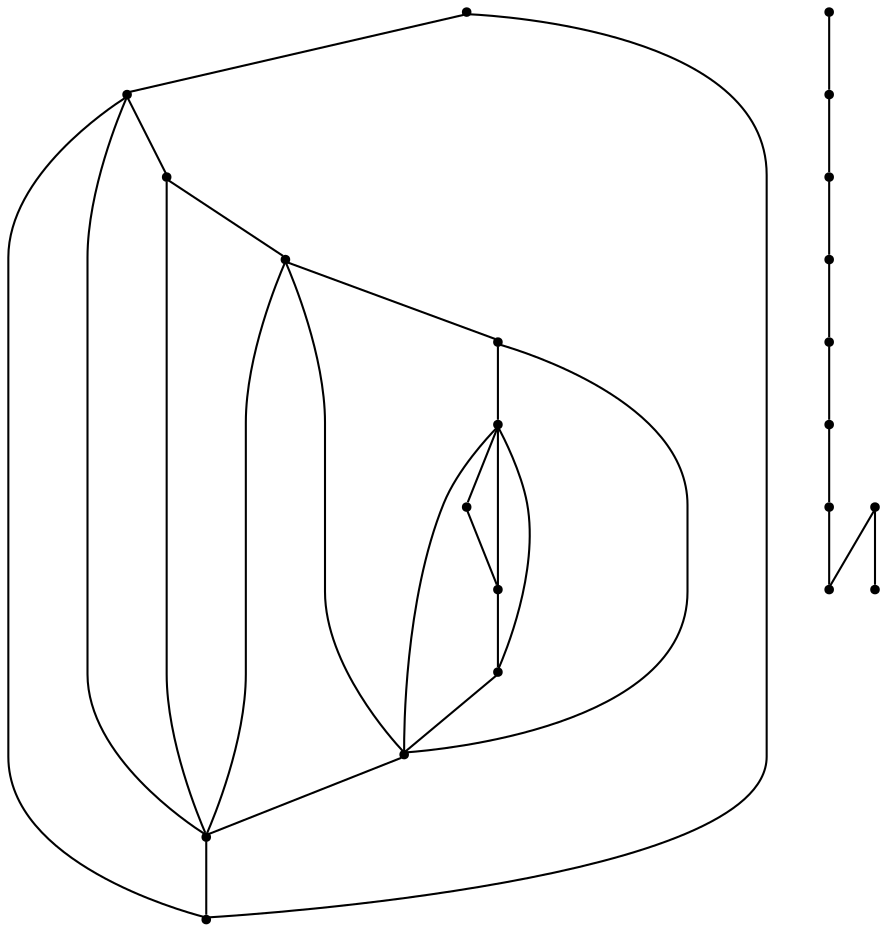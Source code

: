graph {
  node [shape=point,comment="{\"directed\":false,\"doi\":\"10.1007/978-3-031-22203-0_31\",\"figure\":\"4 (2)\"}"]

  v0 [pos="1574.388272701725,332.38311281726465"]
  v1 [pos="1505.2564711025889,263.2521584740136"]
  v2 [pos="1297.865135963914,263.2521584740136"]
  v3 [pos="1228.733207187943,263.2521584740136"]
  v4 [pos="1366.9969375630499,263.2521584740136"]
  v5 [pos="1436.128739162186,263.2521584740136"]
  v6 [pos="1505.2564711025889,401.50999357743194"]
  v7 [pos="1479.3606920850862,366.83824953939154"]
  v8 [pos="1462.0245817681066,298.09039482046944"]
  v9 [pos="1539.8245021141497,332.38295384816865"]
  v10 [pos="1436.128739162186,401.50999357743194"]
  v11 [pos="1411.1664381164883,298.09039482046944"]
  v12 [pos="1392.8927801689708,366.83824953939154"]
  v13 [pos="1366.9969375630499,401.50999357743194"]
  v14 [pos="1341.096961709979,298.09039482046944"]
  v15 [pos="1306.4247410760202,310.6550101230454"]
  v16 [pos="1306.4247410760202,366.83824953939154"]
  v17 [pos="1254.6332466294318,366.83824953939154"]
  v18 [pos="1297.8651359639143,401.50999357743194"]
  v19 [pos="1228.733207187943,401.50999357743194"]
  v20 [pos="1159.6014055888072,332.38311281726465"]
  v21 [pos="1194.169436600368,332.38295384816865"]

  v0 -- v1 [id="-1",pos="1574.388272701725,332.38311281726465 1505.2564711025889,263.2521584740136 1505.2564711025889,263.2521584740136 1505.2564711025889,263.2521584740136"]
  v2 -- v3 [id="-2",pos="1297.865135963914,263.2521584740136 1228.733207187943,263.2521584740136 1228.733207187943,263.2521584740136 1228.733207187943,263.2521584740136"]
  v4 -- v2 [id="-3",pos="1366.9969375630499,263.2521584740136 1297.865135963914,263.2521584740136 1297.865135963914,263.2521584740136 1297.865135963914,263.2521584740136"]
  v5 -- v4 [id="-4",pos="1436.128739162186,263.2521584740136 1366.9969375630499,263.2521584740136 1366.9969375630499,263.2521584740136 1366.9969375630499,263.2521584740136"]
  v1 -- v5 [id="-5",pos="1505.2564711025889,263.2521584740136 1436.128739162186,263.2521584740136 1436.128739162186,263.2521584740136 1436.128739162186,263.2521584740136"]
  v20 -- v19 [id="-6",pos="1159.6014055888072,332.38311281726465 1228.733207187943,401.50999357743194 1228.733207187943,401.50999357743194 1228.733207187943,401.50999357743194"]
  v6 -- v0 [id="-7",pos="1505.2564711025889,401.50999357743194 1574.388272701725,332.38311281726465 1574.388272701725,332.38311281726465 1574.388272701725,332.38311281726465"]
  v6 -- v1 [id="-8",pos="1505.2564711025889,401.50999357743194 1505.2564711025889,263.2521584740136 1505.2564711025889,263.2521584740136 1505.2564711025889,263.2521584740136"]
  v7 -- v8 [id="-9",pos="1479.3606920850862,366.83824953939154 1462.0245817681066,298.09039482046944 1462.0245817681066,298.09039482046944 1462.0245817681066,298.09039482046944"]
  v21 -- v17 [id="-10",pos="1194.169436600368,332.38295384816865 1254.6332466294318,366.83824953939154 1254.6332466294318,366.83824953939154 1254.6332466294318,366.83824953939154"]
  v7 -- v9 [id="-11",pos="1479.3606920850862,366.83824953939154 1539.8245021141497,332.38295384816865 1539.8245021141497,332.38295384816865 1539.8245021141497,332.38295384816865"]
  v10 -- v1 [id="-12",pos="1436.128739162186,401.50999357743194 1505.2564711025889,263.2521584740136 1505.2564711025889,263.2521584740136 1505.2564711025889,263.2521584740136"]
  v10 -- v5 [id="-13",pos="1436.128739162186,401.50999357743194 1436.128739162186,263.2521584740136 1436.128739162186,263.2521584740136 1436.128739162186,263.2521584740136"]
  v11 -- v8 [id="-14",pos="1411.1664381164883,298.09039482046944 1462.0245817681066,298.09039482046944 1462.0245817681066,298.09039482046944 1462.0245817681066,298.09039482046944"]
  v3 -- v19 [id="-15",pos="1228.733207187943,263.2521584740136 1228.733207187943,401.50999357743194 1228.733207187943,401.50999357743194 1228.733207187943,401.50999357743194"]
  v3 -- v13 [id="-16",pos="1228.733207187943,263.2521584740136 1366.9969375630499,401.50999357743194 1366.9969375630499,401.50999357743194 1366.9969375630499,401.50999357743194"]
  v3 -- v18 [id="-17",pos="1228.733207187943,263.2521584740136 1297.8651359639143,401.50999357743194 1297.8651359639143,401.50999357743194 1297.8651359639143,401.50999357743194"]
  v3 -- v20 [id="-18",pos="1228.733207187943,263.2521584740136 1159.6014055888072,332.38311281726465 1159.6014055888072,332.38311281726465 1159.6014055888072,332.38311281726465"]
  v19 -- v18 [id="-19",pos="1228.733207187943,401.50999357743194 1297.8651359639143,401.50999357743194 1297.8651359639143,401.50999357743194 1297.8651359639143,401.50999357743194"]
  v18 -- v13 [id="-20",pos="1297.8651359639143,401.50999357743194 1366.9969375630499,401.50999357743194 1366.9969375630499,401.50999357743194 1366.9969375630499,401.50999357743194"]
  v13 -- v10 [id="-21",pos="1366.9969375630499,401.50999357743194 1436.128739162186,401.50999357743194 1436.128739162186,401.50999357743194 1436.128739162186,401.50999357743194"]
  v10 -- v6 [id="-22",pos="1436.128739162186,401.50999357743194 1505.2564711025889,401.50999357743194 1505.2564711025889,401.50999357743194 1505.2564711025889,401.50999357743194"]
  v12 -- v11 [id="-23",pos="1392.8927801689708,366.83824953939154 1411.1664381164883,298.09039482046944 1411.1664381164883,298.09039482046944 1411.1664381164883,298.09039482046944"]
  v4 -- v10 [id="-24",pos="1366.9969375630499,263.2521584740136 1436.128739162186,401.50999357743194 1436.128739162186,401.50999357743194 1436.128739162186,401.50999357743194"]
  v13 -- v2 [id="-25",pos="1366.9969375630499,401.50999357743194 1297.865135963914,263.2521584740136 1297.865135963914,263.2521584740136 1297.865135963914,263.2521584740136"]
  v17 -- v16 [id="-26",pos="1254.6332466294318,366.83824953939154 1306.4247410760202,366.83824953939154 1306.4247410760202,366.83824953939154 1306.4247410760202,366.83824953939154"]
  v13 -- v4 [id="-27",pos="1366.9969375630499,401.50999357743194 1366.9969375630499,263.2521584740136 1366.9969375630499,263.2521584740136 1366.9969375630499,263.2521584740136"]
  v14 -- v12 [id="-28",pos="1341.096961709979,298.09039482046944 1392.8927801689708,366.83824953939154 1392.8927801689708,366.83824953939154 1392.8927801689708,366.83824953939154"]
  v15 -- v14 [id="-29",pos="1306.4247410760202,310.6550101230454 1341.096961709979,298.09039482046944 1341.096961709979,298.09039482046944 1341.096961709979,298.09039482046944"]
  v16 -- v15 [id="-30",pos="1306.4247410760202,366.83824953939154 1306.4247410760202,310.6550101230454 1306.4247410760202,310.6550101230454 1306.4247410760202,310.6550101230454"]
}
